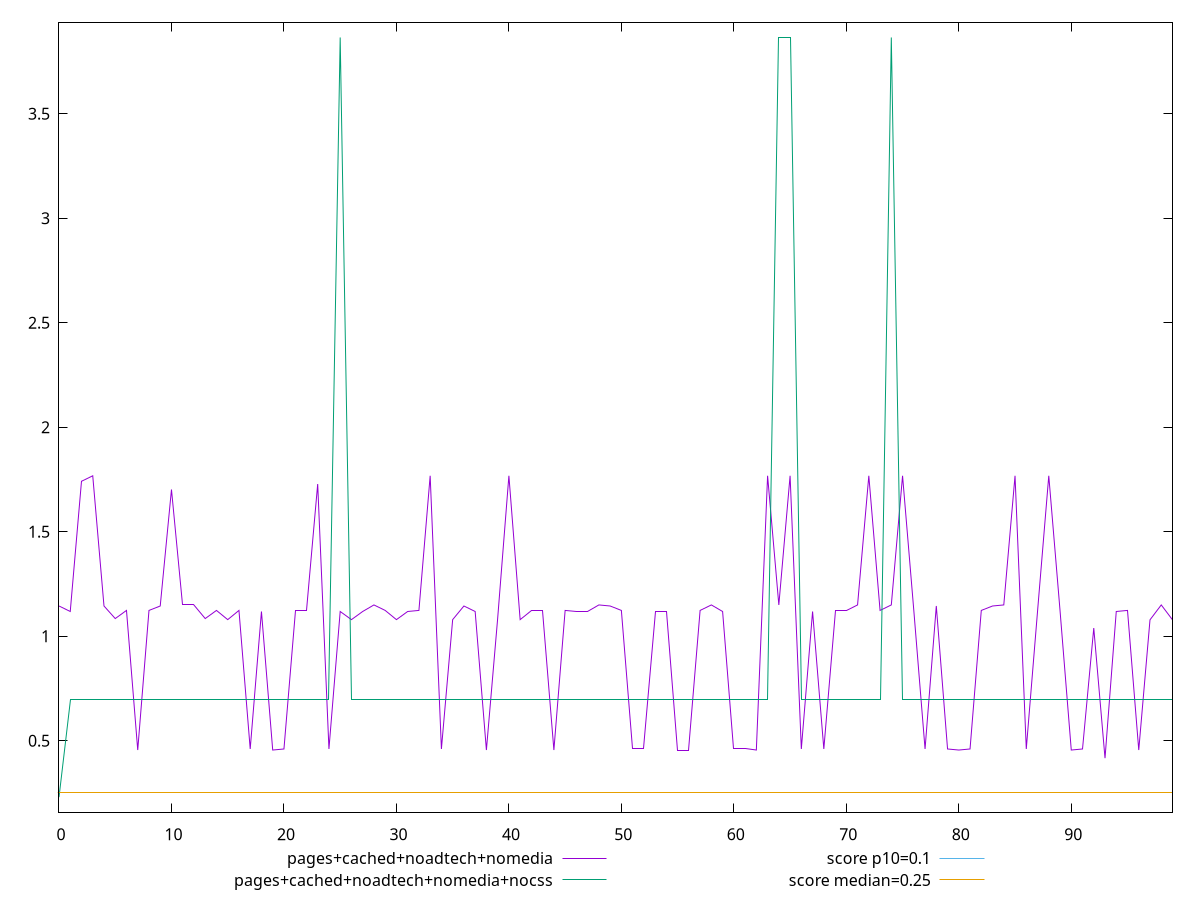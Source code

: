 reset

$pagesCachedNoadtechNomedia <<EOF
0 1.144584248860677
1 1.1183046468098958
2 1.7413474527994792
3 1.7676270548502604
4 1.144584248860677
5 1.0844366455078125
6 1.1234112548828126
7 0.4553914388020833
8 1.1234112548828126
9 1.144584248860677
10 1.7018878173828125
11 1.1496908569335937
12 1.1496908569335937
13 1.0844366455078125
14 1.1234112548828126
15 1.0793300374348958
16 1.1234112548828126
17 0.460498046875
18 1.1183046468098958
19 0.4553914388020833
20 0.460498046875
21 1.1234112548828126
22 1.1234112548828126
23 1.7281674194335936
24 0.460498046875
25 1.1183046468098958
26 1.0793300374348958
27 1.1183046468098958
28 1.1496908569335937
29 1.1234112548828126
30 1.0793300374348958
31 1.1183046468098958
32 1.1234112548828126
33 1.7676270548502604
34 0.460498046875
35 1.0793300374348958
36 1.144584248860677
37 1.1183046468098958
38 0.4553914388020833
39 1.0844366455078125
40 1.7676270548502604
41 1.0793300374348958
42 1.1234112548828126
43 1.1234112548828126
44 0.4553914388020833
45 1.1234112548828126
46 1.1183046468098958
47 1.1183046468098958
48 1.1496908569335937
49 1.144584248860677
50 1.1234112548828126
51 0.460498046875
52 0.460498046875
53 1.1183046468098958
54 1.1183046468098958
55 0.4553914388020833
56 0.4553914388020833
57 1.1234112548828126
58 1.1496908569335937
59 1.1183046468098958
60 0.460498046875
61 0.460498046875
62 0.4553914388020833
63 1.7676270548502604
64 1.1496908569335937
65 1.7676270548502604
66 0.460498046875
67 1.1183046468098958
68 0.460498046875
69 1.1234112548828126
70 1.1234112548828126
71 1.1496908569335937
72 1.7676270548502604
73 1.1234112548828126
74 1.1496908569335937
75 1.7676270548502604
76 1.1234112548828126
77 0.460498046875
78 1.144584248860677
79 0.460498046875
80 0.4553914388020833
81 0.460498046875
82 1.1234112548828126
83 1.144584248860677
84 1.1496908569335937
85 1.7676270548502604
86 0.460498046875
87 1.1183046468098958
88 1.7676270548502604
89 1.1234112548828126
90 0.4553914388020833
91 0.460498046875
92 1.038974609375
93 0.4164168294270833
94 1.1183046468098958
95 1.1234112548828126
96 0.4553914388020833
97 1.0784342447916666
98 1.1496908569335937
99 1.0784342447916666
EOF

$pagesCachedNoadtechNomediaNocss <<EOF
0 0.23000520833333332
1 0.6958385416666666
2 0.6958385416666666
3 0.6958385416666666
4 0.6958385416666666
5 0.6958385416666666
6 0.6958385416666666
7 0.6958385416666666
8 0.6958385416666666
9 0.6958385416666666
10 0.6958385416666666
11 0.6958385416666666
12 0.6958385416666666
13 0.6958385416666666
14 0.6958385416666666
15 0.6958385416666666
16 0.6958385416666666
17 0.6958385416666666
18 0.6958385416666666
19 0.6958385416666666
20 0.6958385416666666
21 0.6958385416666666
22 0.6958385416666666
23 0.6958385416666666
24 0.6958385416666666
25 3.864670138888889
26 0.6958385416666666
27 0.6958385416666666
28 0.6958385416666666
29 0.6958385416666666
30 0.6958385416666666
31 0.6958385416666666
32 0.6958385416666666
33 0.6958385416666666
34 0.6958385416666666
35 0.6958385416666666
36 0.6958385416666666
37 0.6958385416666666
38 0.6958385416666666
39 0.6958385416666666
40 0.6958385416666666
41 0.6958385416666666
42 0.6958385416666666
43 0.6958385416666666
44 0.6958385416666666
45 0.6958385416666666
46 0.6958385416666666
47 0.6958385416666666
48 0.6958385416666666
49 0.6958385416666666
50 0.6958385416666666
51 0.6958385416666666
52 0.6958385416666666
53 0.6958385416666666
54 0.6958385416666666
55 0.6958385416666666
56 0.6958385416666666
57 0.6958385416666666
58 0.6958385416666666
59 0.6958385416666666
60 0.6958385416666666
61 0.6958385416666666
62 0.6958385416666666
63 0.6958385416666666
64 3.864670138888889
65 3.864670138888889
66 0.6958385416666666
67 0.6958385416666666
68 0.6958385416666666
69 0.6958385416666666
70 0.6958385416666666
71 0.6958385416666666
72 0.6958385416666666
73 0.6958385416666666
74 3.864670138888889
75 0.6958385416666666
76 0.6958385416666666
77 0.6958385416666666
78 0.6958385416666666
79 0.6958385416666666
80 0.6958385416666666
81 0.6958385416666666
82 0.6958385416666666
83 0.6958385416666666
84 0.6958385416666666
85 0.6958385416666666
86 0.6958385416666666
87 0.6958385416666666
88 0.6958385416666666
89 0.6958385416666666
90 0.6958385416666666
91 0.6958385416666666
92 0.6958385416666666
93 0.6958385416666666
94 0.6958385416666666
95 0.6958385416666666
96 0.6958385416666666
97 0.6958385416666666
98 0.6958385416666666
99 0.6958385416666666
EOF

set key outside below
set xrange [0:99]
set yrange [0.1573119097222222:3.9373634375]
set trange [0.1573119097222222:3.9373634375]
set terminal svg size 640, 520 enhanced background rgb 'white'
set output "report_00017_2021-02-10T15-08-03.406Z/cumulative-layout-shift/comparison/line/3_vs_4.svg"

plot $pagesCachedNoadtechNomedia title "pages+cached+noadtech+nomedia" with line, \
     $pagesCachedNoadtechNomediaNocss title "pages+cached+noadtech+nomedia+nocss" with line, \
     0.1 title "score p10=0.1", \
     0.25 title "score median=0.25"

reset

